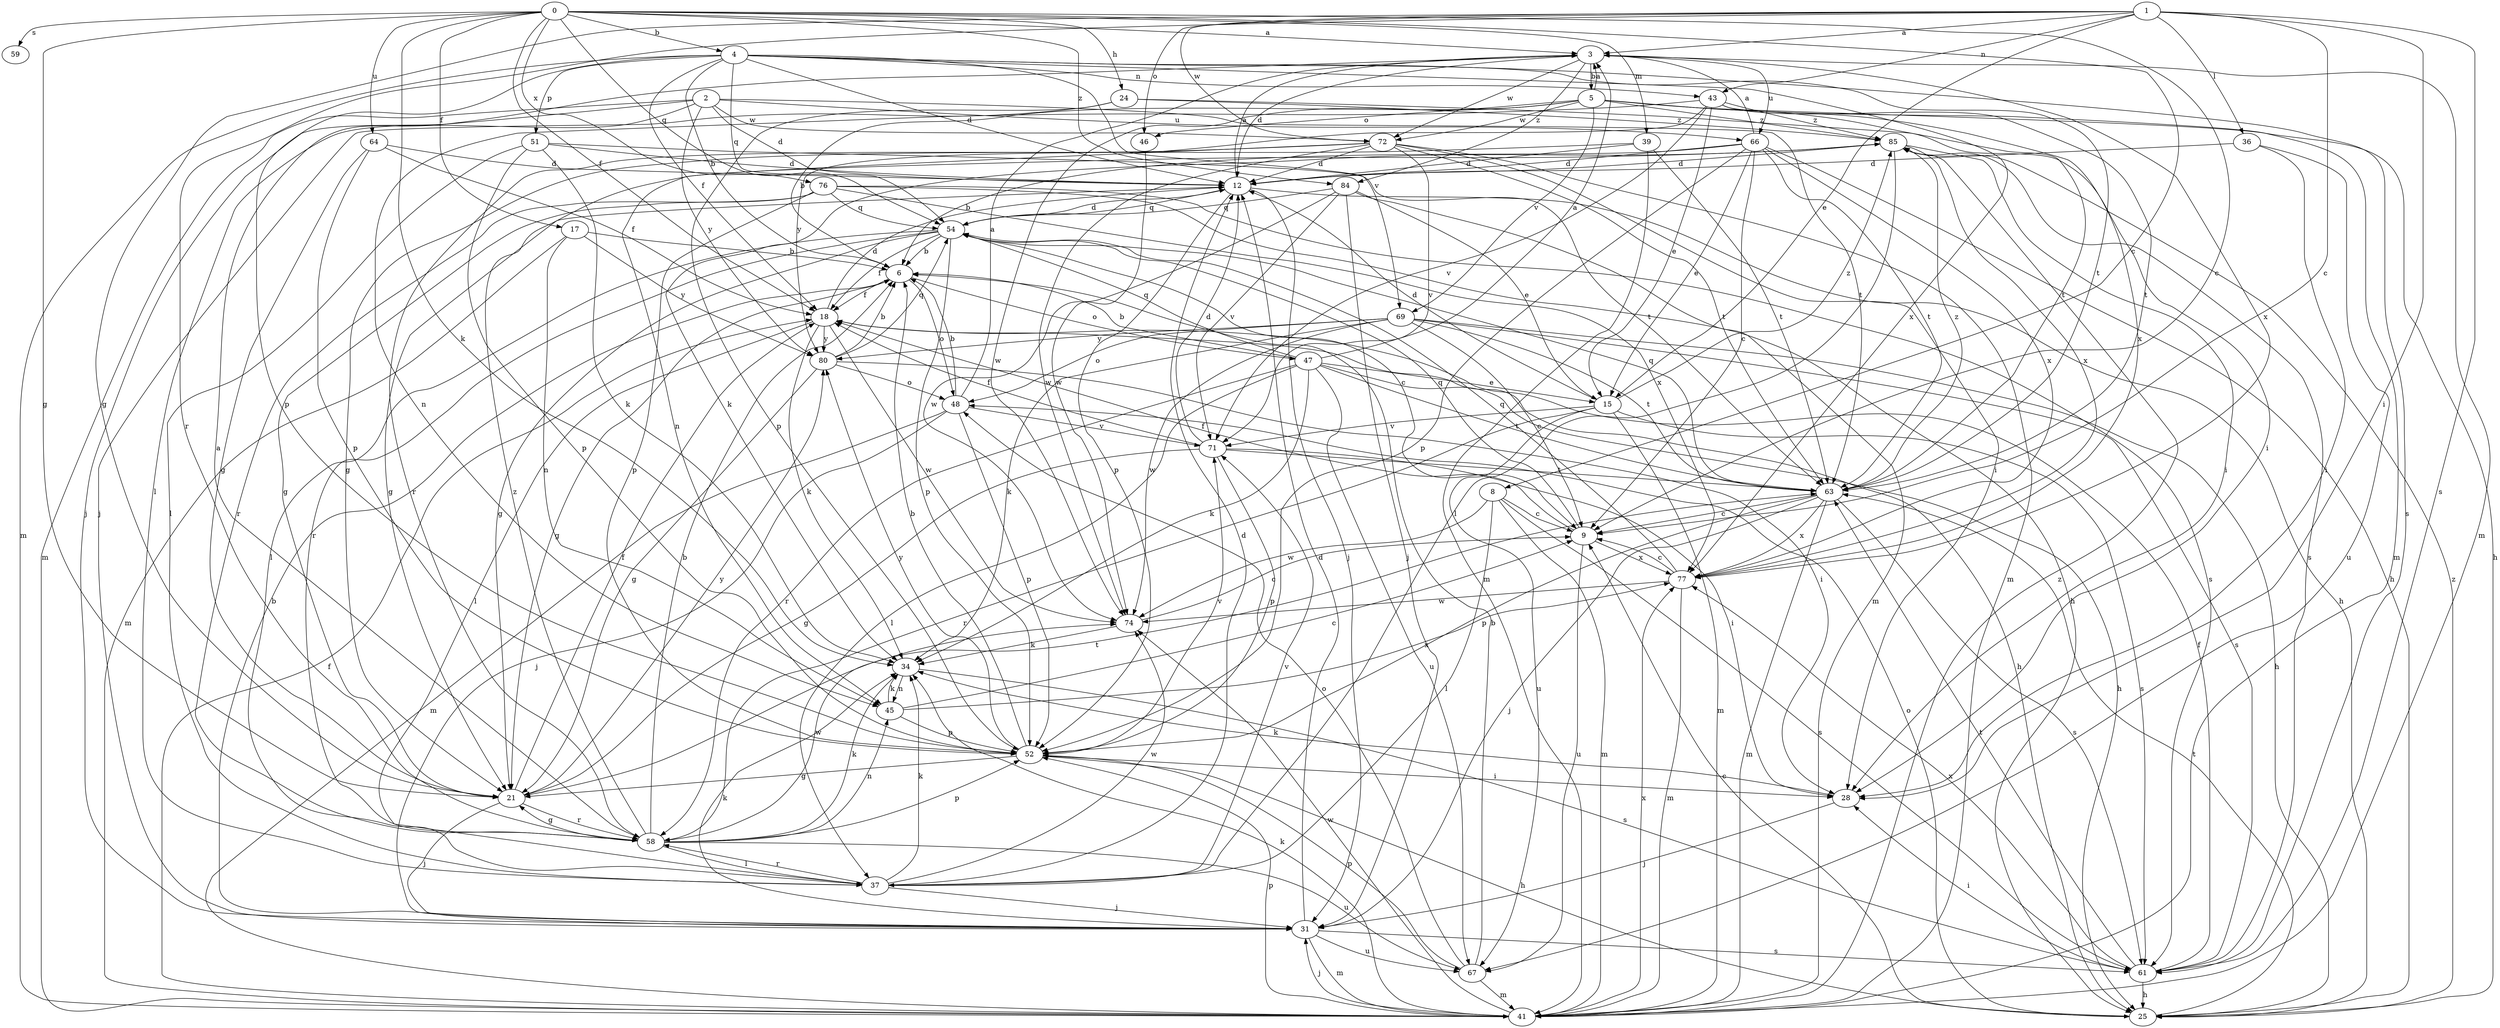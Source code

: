 strict digraph  {
0;
1;
2;
3;
4;
5;
6;
8;
9;
12;
15;
17;
18;
21;
24;
25;
28;
31;
34;
36;
37;
39;
41;
43;
45;
46;
47;
48;
51;
52;
54;
58;
59;
61;
63;
64;
66;
67;
69;
71;
72;
74;
76;
77;
80;
84;
85;
0 -> 3  [label=a];
0 -> 4  [label=b];
0 -> 8  [label=c];
0 -> 9  [label=c];
0 -> 17  [label=f];
0 -> 18  [label=f];
0 -> 21  [label=g];
0 -> 24  [label=h];
0 -> 34  [label=k];
0 -> 39  [label=m];
0 -> 54  [label=q];
0 -> 59  [label=s];
0 -> 64  [label=u];
0 -> 76  [label=x];
0 -> 84  [label=z];
1 -> 3  [label=a];
1 -> 9  [label=c];
1 -> 15  [label=e];
1 -> 21  [label=g];
1 -> 28  [label=i];
1 -> 36  [label=l];
1 -> 43  [label=n];
1 -> 46  [label=o];
1 -> 58  [label=r];
1 -> 61  [label=s];
1 -> 72  [label=w];
2 -> 12  [label=d];
2 -> 31  [label=j];
2 -> 37  [label=l];
2 -> 41  [label=m];
2 -> 63  [label=t];
2 -> 66  [label=u];
2 -> 72  [label=w];
2 -> 80  [label=y];
3 -> 5  [label=b];
3 -> 12  [label=d];
3 -> 41  [label=m];
3 -> 66  [label=u];
3 -> 72  [label=w];
3 -> 77  [label=x];
3 -> 84  [label=z];
4 -> 6  [label=b];
4 -> 12  [label=d];
4 -> 18  [label=f];
4 -> 41  [label=m];
4 -> 43  [label=n];
4 -> 51  [label=p];
4 -> 52  [label=p];
4 -> 54  [label=q];
4 -> 61  [label=s];
4 -> 63  [label=t];
4 -> 69  [label=v];
4 -> 77  [label=x];
5 -> 3  [label=a];
5 -> 6  [label=b];
5 -> 25  [label=h];
5 -> 46  [label=o];
5 -> 63  [label=t];
5 -> 69  [label=v];
5 -> 72  [label=w];
5 -> 74  [label=w];
5 -> 77  [label=x];
5 -> 85  [label=z];
6 -> 18  [label=f];
6 -> 21  [label=g];
6 -> 47  [label=o];
6 -> 48  [label=o];
8 -> 9  [label=c];
8 -> 37  [label=l];
8 -> 41  [label=m];
8 -> 61  [label=s];
8 -> 74  [label=w];
9 -> 18  [label=f];
9 -> 54  [label=q];
9 -> 67  [label=u];
9 -> 77  [label=x];
12 -> 3  [label=a];
12 -> 21  [label=g];
12 -> 25  [label=h];
12 -> 31  [label=j];
12 -> 52  [label=p];
12 -> 54  [label=q];
15 -> 12  [label=d];
15 -> 41  [label=m];
15 -> 58  [label=r];
15 -> 61  [label=s];
15 -> 67  [label=u];
15 -> 71  [label=v];
15 -> 85  [label=z];
17 -> 6  [label=b];
17 -> 41  [label=m];
17 -> 45  [label=n];
17 -> 80  [label=y];
18 -> 12  [label=d];
18 -> 25  [label=h];
18 -> 34  [label=k];
18 -> 37  [label=l];
18 -> 74  [label=w];
18 -> 80  [label=y];
21 -> 18  [label=f];
21 -> 31  [label=j];
21 -> 58  [label=r];
21 -> 63  [label=t];
21 -> 80  [label=y];
24 -> 28  [label=i];
24 -> 31  [label=j];
24 -> 52  [label=p];
24 -> 85  [label=z];
25 -> 9  [label=c];
25 -> 48  [label=o];
25 -> 63  [label=t];
25 -> 85  [label=z];
28 -> 31  [label=j];
28 -> 34  [label=k];
31 -> 6  [label=b];
31 -> 12  [label=d];
31 -> 34  [label=k];
31 -> 41  [label=m];
31 -> 61  [label=s];
31 -> 67  [label=u];
34 -> 45  [label=n];
34 -> 61  [label=s];
36 -> 12  [label=d];
36 -> 28  [label=i];
36 -> 67  [label=u];
37 -> 12  [label=d];
37 -> 31  [label=j];
37 -> 34  [label=k];
37 -> 58  [label=r];
37 -> 71  [label=v];
37 -> 74  [label=w];
39 -> 12  [label=d];
39 -> 21  [label=g];
39 -> 41  [label=m];
39 -> 63  [label=t];
41 -> 18  [label=f];
41 -> 31  [label=j];
41 -> 34  [label=k];
41 -> 52  [label=p];
41 -> 74  [label=w];
41 -> 77  [label=x];
41 -> 85  [label=z];
43 -> 15  [label=e];
43 -> 41  [label=m];
43 -> 45  [label=n];
43 -> 63  [label=t];
43 -> 71  [label=v];
43 -> 80  [label=y];
43 -> 85  [label=z];
45 -> 9  [label=c];
45 -> 34  [label=k];
45 -> 52  [label=p];
45 -> 77  [label=x];
46 -> 74  [label=w];
47 -> 3  [label=a];
47 -> 6  [label=b];
47 -> 15  [label=e];
47 -> 25  [label=h];
47 -> 34  [label=k];
47 -> 37  [label=l];
47 -> 54  [label=q];
47 -> 58  [label=r];
47 -> 63  [label=t];
47 -> 67  [label=u];
48 -> 3  [label=a];
48 -> 6  [label=b];
48 -> 31  [label=j];
48 -> 41  [label=m];
48 -> 52  [label=p];
48 -> 71  [label=v];
51 -> 12  [label=d];
51 -> 34  [label=k];
51 -> 37  [label=l];
51 -> 52  [label=p];
51 -> 63  [label=t];
52 -> 6  [label=b];
52 -> 21  [label=g];
52 -> 25  [label=h];
52 -> 28  [label=i];
52 -> 71  [label=v];
52 -> 80  [label=y];
54 -> 6  [label=b];
54 -> 9  [label=c];
54 -> 12  [label=d];
54 -> 18  [label=f];
54 -> 21  [label=g];
54 -> 37  [label=l];
54 -> 52  [label=p];
54 -> 58  [label=r];
58 -> 3  [label=a];
58 -> 6  [label=b];
58 -> 21  [label=g];
58 -> 34  [label=k];
58 -> 37  [label=l];
58 -> 45  [label=n];
58 -> 52  [label=p];
58 -> 67  [label=u];
58 -> 74  [label=w];
58 -> 85  [label=z];
61 -> 18  [label=f];
61 -> 25  [label=h];
61 -> 28  [label=i];
61 -> 63  [label=t];
61 -> 77  [label=x];
63 -> 9  [label=c];
63 -> 31  [label=j];
63 -> 41  [label=m];
63 -> 52  [label=p];
63 -> 54  [label=q];
63 -> 61  [label=s];
63 -> 77  [label=x];
63 -> 85  [label=z];
64 -> 12  [label=d];
64 -> 18  [label=f];
64 -> 21  [label=g];
64 -> 52  [label=p];
66 -> 3  [label=a];
66 -> 6  [label=b];
66 -> 9  [label=c];
66 -> 12  [label=d];
66 -> 15  [label=e];
66 -> 25  [label=h];
66 -> 52  [label=p];
66 -> 63  [label=t];
66 -> 77  [label=x];
67 -> 6  [label=b];
67 -> 41  [label=m];
67 -> 48  [label=o];
67 -> 52  [label=p];
69 -> 9  [label=c];
69 -> 25  [label=h];
69 -> 34  [label=k];
69 -> 48  [label=o];
69 -> 61  [label=s];
69 -> 63  [label=t];
69 -> 74  [label=w];
69 -> 80  [label=y];
71 -> 12  [label=d];
71 -> 18  [label=f];
71 -> 21  [label=g];
71 -> 28  [label=i];
71 -> 52  [label=p];
71 -> 63  [label=t];
72 -> 12  [label=d];
72 -> 28  [label=i];
72 -> 41  [label=m];
72 -> 45  [label=n];
72 -> 58  [label=r];
72 -> 63  [label=t];
72 -> 71  [label=v];
72 -> 74  [label=w];
74 -> 9  [label=c];
74 -> 34  [label=k];
76 -> 21  [label=g];
76 -> 25  [label=h];
76 -> 52  [label=p];
76 -> 54  [label=q];
76 -> 58  [label=r];
76 -> 61  [label=s];
76 -> 77  [label=x];
77 -> 9  [label=c];
77 -> 41  [label=m];
77 -> 54  [label=q];
77 -> 74  [label=w];
80 -> 6  [label=b];
80 -> 21  [label=g];
80 -> 28  [label=i];
80 -> 48  [label=o];
80 -> 54  [label=q];
84 -> 15  [label=e];
84 -> 31  [label=j];
84 -> 41  [label=m];
84 -> 54  [label=q];
84 -> 71  [label=v];
84 -> 74  [label=w];
85 -> 12  [label=d];
85 -> 28  [label=i];
85 -> 34  [label=k];
85 -> 37  [label=l];
85 -> 61  [label=s];
85 -> 77  [label=x];
}
